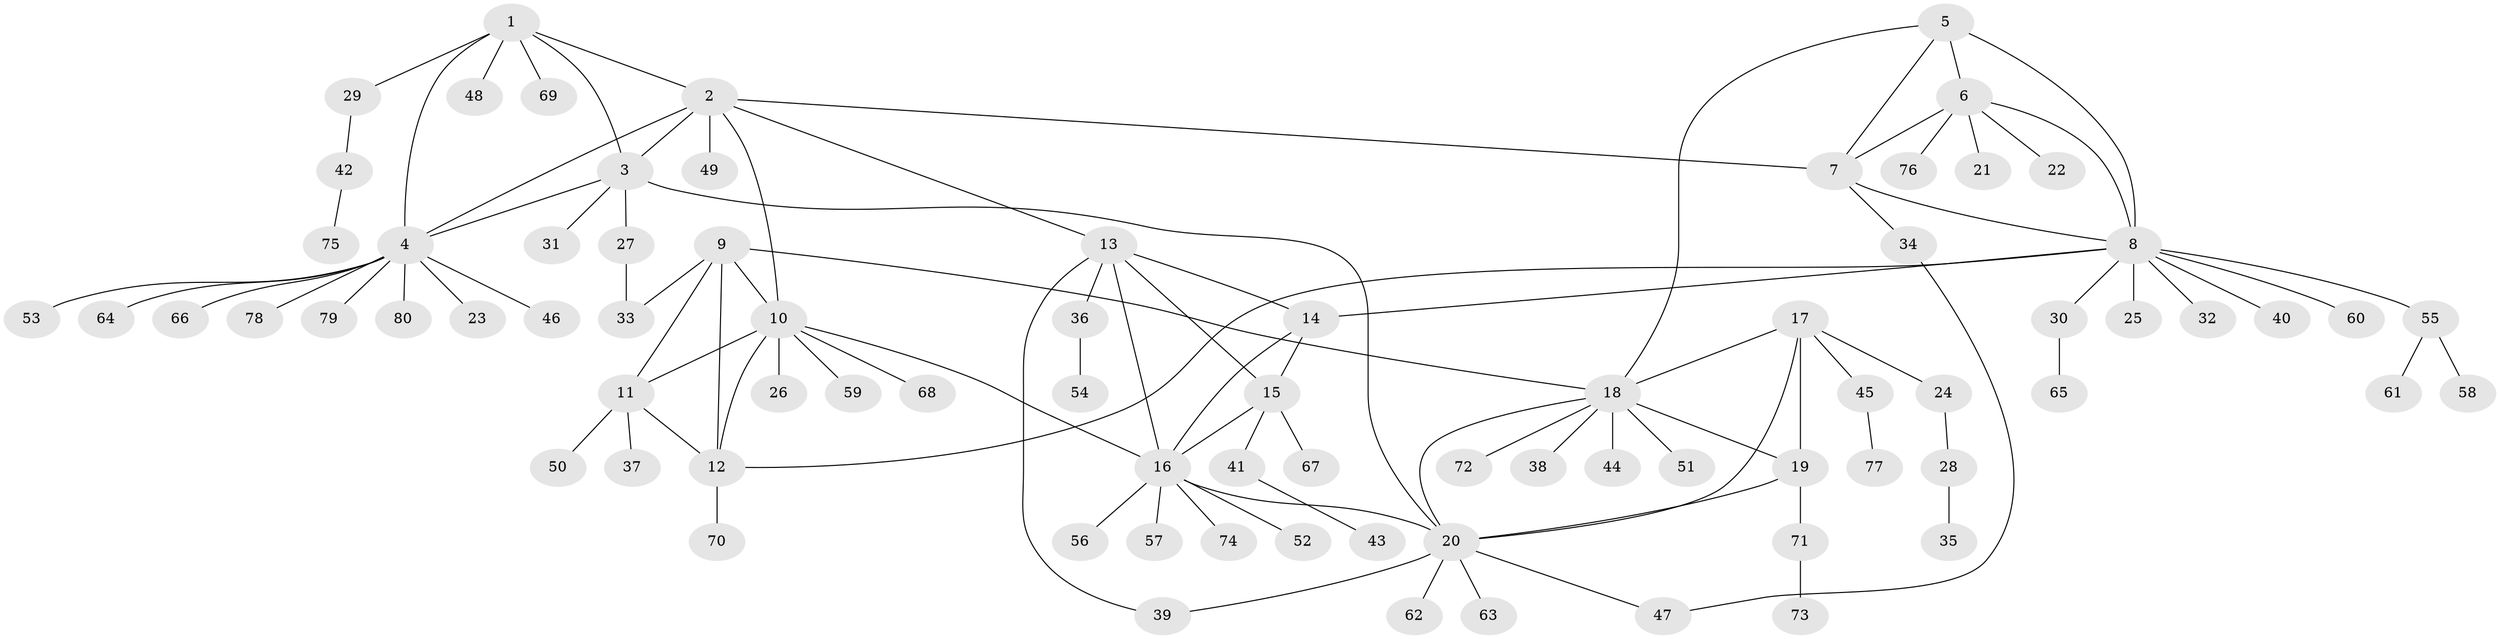 // coarse degree distribution, {6: 0.08771929824561403, 5: 0.07017543859649122, 10: 0.03508771929824561, 4: 0.07017543859649122, 3: 0.017543859649122806, 8: 0.05263157894736842, 1: 0.5789473684210527, 2: 0.08771929824561403}
// Generated by graph-tools (version 1.1) at 2025/52/02/27/25 19:52:22]
// undirected, 80 vertices, 103 edges
graph export_dot {
graph [start="1"]
  node [color=gray90,style=filled];
  1;
  2;
  3;
  4;
  5;
  6;
  7;
  8;
  9;
  10;
  11;
  12;
  13;
  14;
  15;
  16;
  17;
  18;
  19;
  20;
  21;
  22;
  23;
  24;
  25;
  26;
  27;
  28;
  29;
  30;
  31;
  32;
  33;
  34;
  35;
  36;
  37;
  38;
  39;
  40;
  41;
  42;
  43;
  44;
  45;
  46;
  47;
  48;
  49;
  50;
  51;
  52;
  53;
  54;
  55;
  56;
  57;
  58;
  59;
  60;
  61;
  62;
  63;
  64;
  65;
  66;
  67;
  68;
  69;
  70;
  71;
  72;
  73;
  74;
  75;
  76;
  77;
  78;
  79;
  80;
  1 -- 2;
  1 -- 3;
  1 -- 4;
  1 -- 29;
  1 -- 48;
  1 -- 69;
  2 -- 3;
  2 -- 4;
  2 -- 7;
  2 -- 10;
  2 -- 13;
  2 -- 49;
  3 -- 4;
  3 -- 20;
  3 -- 27;
  3 -- 31;
  4 -- 23;
  4 -- 46;
  4 -- 53;
  4 -- 64;
  4 -- 66;
  4 -- 78;
  4 -- 79;
  4 -- 80;
  5 -- 6;
  5 -- 7;
  5 -- 8;
  5 -- 18;
  6 -- 7;
  6 -- 8;
  6 -- 21;
  6 -- 22;
  6 -- 76;
  7 -- 8;
  7 -- 34;
  8 -- 12;
  8 -- 14;
  8 -- 25;
  8 -- 30;
  8 -- 32;
  8 -- 40;
  8 -- 55;
  8 -- 60;
  9 -- 10;
  9 -- 11;
  9 -- 12;
  9 -- 18;
  9 -- 33;
  10 -- 11;
  10 -- 12;
  10 -- 16;
  10 -- 26;
  10 -- 59;
  10 -- 68;
  11 -- 12;
  11 -- 37;
  11 -- 50;
  12 -- 70;
  13 -- 14;
  13 -- 15;
  13 -- 16;
  13 -- 36;
  13 -- 39;
  14 -- 15;
  14 -- 16;
  15 -- 16;
  15 -- 41;
  15 -- 67;
  16 -- 20;
  16 -- 52;
  16 -- 56;
  16 -- 57;
  16 -- 74;
  17 -- 18;
  17 -- 19;
  17 -- 20;
  17 -- 24;
  17 -- 45;
  18 -- 19;
  18 -- 20;
  18 -- 38;
  18 -- 44;
  18 -- 51;
  18 -- 72;
  19 -- 20;
  19 -- 71;
  20 -- 39;
  20 -- 47;
  20 -- 62;
  20 -- 63;
  24 -- 28;
  27 -- 33;
  28 -- 35;
  29 -- 42;
  30 -- 65;
  34 -- 47;
  36 -- 54;
  41 -- 43;
  42 -- 75;
  45 -- 77;
  55 -- 58;
  55 -- 61;
  71 -- 73;
}
